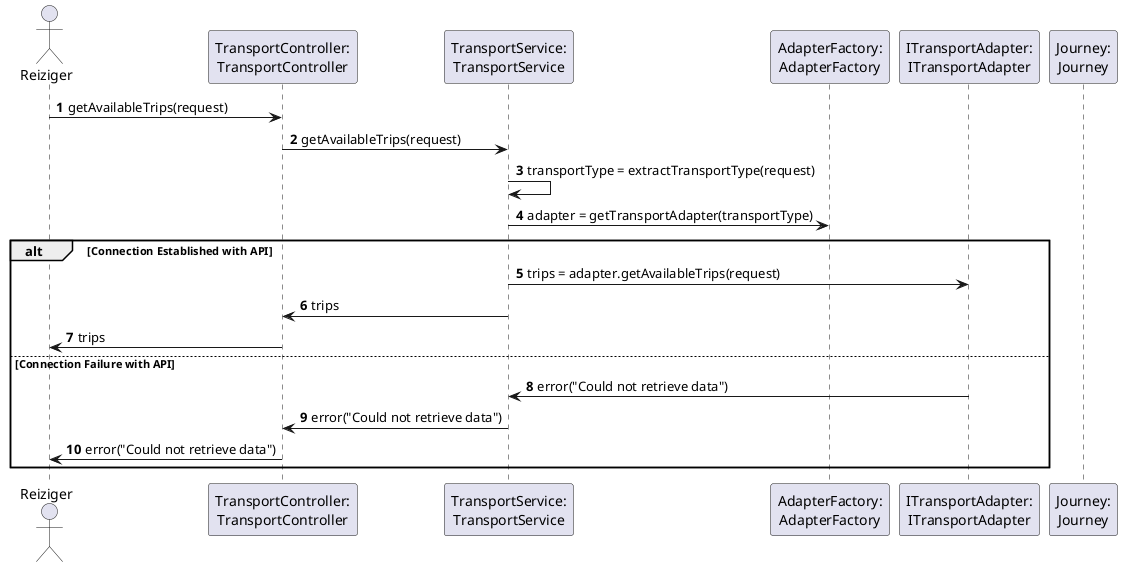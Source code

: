 @startuml

autonumber

actor Reiziger
participant "TransportController:\nTransportController" as TC
participant "TransportService:\nTransportService" as TS
participant "AdapterFactory:\nAdapterFactory" as AF
participant "ITransportAdapter:\nITransportAdapter" as Adapter
participant "Journey:\nJourney" as J

Reiziger -> TC: getAvailableTrips(request)
TC -> TS: getAvailableTrips(request)
TS -> TS: transportType = extractTransportType(request)
TS -> AF: adapter = getTransportAdapter(transportType)

alt Connection Established with API
    TS -> Adapter: trips = adapter.getAvailableTrips(request)
    TS -> TC: trips
    TC -> Reiziger: trips
else Connection Failure with API
    Adapter -> TS: error("Could not retrieve data")
    TS -> TC: error("Could not retrieve data")
    TC -> Reiziger: error("Could not retrieve data")
end

@enduml
